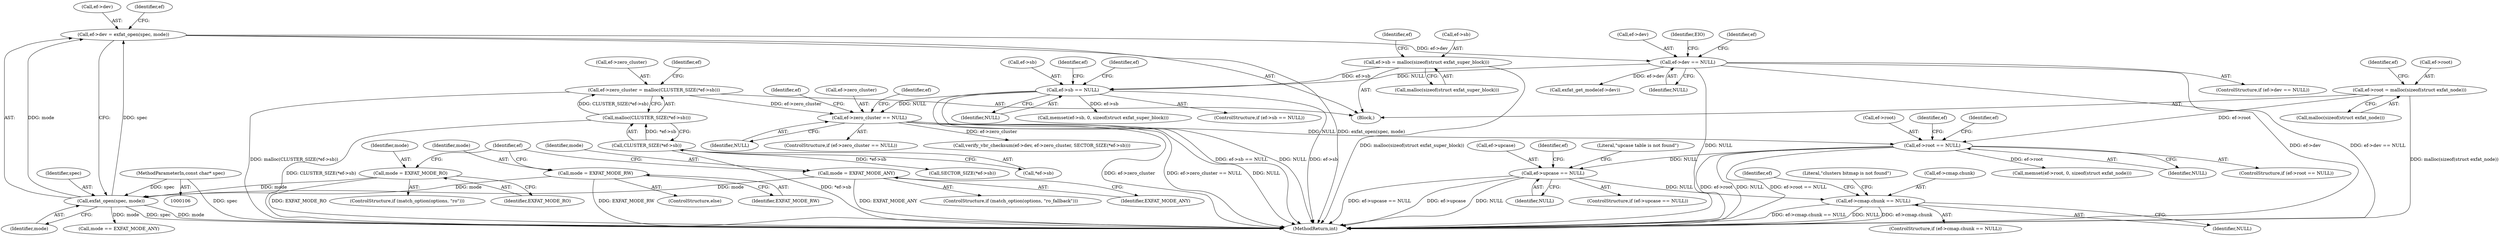 digraph "0_exfat_2e86ae5f81da11f11673d0546efb525af02b7786@pointer" {
"1000649" [label="(Call,ef->upcase == NULL)"];
"1000512" [label="(Call,ef->root == NULL)"];
"1000504" [label="(Call,ef->root = malloc(sizeof(struct exfat_node)))"];
"1000343" [label="(Call,ef->zero_cluster == NULL)"];
"1000332" [label="(Call,ef->zero_cluster = malloc(CLUSTER_SIZE(*ef->sb)))"];
"1000336" [label="(Call,malloc(CLUSTER_SIZE(*ef->sb)))"];
"1000337" [label="(Call,CLUSTER_SIZE(*ef->sb))"];
"1000189" [label="(Call,ef->sb == NULL)"];
"1000181" [label="(Call,ef->sb = malloc(sizeof(struct exfat_super_block)))"];
"1000149" [label="(Call,ef->dev == NULL)"];
"1000141" [label="(Call,ef->dev = exfat_open(spec, mode))"];
"1000145" [label="(Call,exfat_open(spec, mode))"];
"1000108" [label="(MethodParameterIn,const char* spec)"];
"1000138" [label="(Call,mode = EXFAT_MODE_RW)"];
"1000126" [label="(Call,mode = EXFAT_MODE_RO)"];
"1000134" [label="(Call,mode = EXFAT_MODE_ANY)"];
"1000659" [label="(Call,ef->cmap.chunk == NULL)"];
"1000347" [label="(Identifier,NULL)"];
"1000130" [label="(ControlStructure,if (match_option(options, \"ro_fallback\")))"];
"1000146" [label="(Identifier,spec)"];
"1000145" [label="(Call,exfat_open(spec, mode))"];
"1000508" [label="(Call,malloc(sizeof(struct exfat_node)))"];
"1000516" [label="(Identifier,NULL)"];
"1000514" [label="(Identifier,ef)"];
"1000344" [label="(Call,ef->zero_cluster)"];
"1000650" [label="(Call,ef->upcase)"];
"1000332" [label="(Call,ef->zero_cluster = malloc(CLUSTER_SIZE(*ef->sb)))"];
"1000333" [label="(Call,ef->zero_cluster)"];
"1000185" [label="(Call,malloc(sizeof(struct exfat_super_block)))"];
"1000504" [label="(Call,ef->root = malloc(sizeof(struct exfat_node)))"];
"1000142" [label="(Call,ef->dev)"];
"1000140" [label="(Identifier,EXFAT_MODE_RW)"];
"1000345" [label="(Identifier,ef)"];
"1000193" [label="(Identifier,NULL)"];
"1000665" [label="(Identifier,NULL)"];
"1000189" [label="(Call,ef->sb == NULL)"];
"1000161" [label="(Identifier,ef)"];
"1000673" [label="(Identifier,ef)"];
"1000137" [label="(ControlStructure,else)"];
"1000658" [label="(ControlStructure,if (ef->cmap.chunk == NULL))"];
"1000150" [label="(Call,ef->dev)"];
"1000705" [label="(MethodReturn,int)"];
"1000342" [label="(ControlStructure,if (ef->zero_cluster == NULL))"];
"1000122" [label="(ControlStructure,if (match_option(options, \"ro\")))"];
"1000206" [label="(Identifier,ef)"];
"1000338" [label="(Call,*ef->sb)"];
"1000668" [label="(Literal,\"clusters bitmap is not found\")"];
"1000364" [label="(Call,verify_vbr_checksum(ef->dev, ef->zero_cluster, SECTOR_SIZE(*ef->sb)))"];
"1000197" [label="(Identifier,ef)"];
"1000204" [label="(Call,memset(ef->sb, 0, sizeof(struct exfat_super_block)))"];
"1000136" [label="(Identifier,EXFAT_MODE_ANY)"];
"1000662" [label="(Identifier,ef)"];
"1000649" [label="(Call,ef->upcase == NULL)"];
"1000147" [label="(Identifier,mode)"];
"1000126" [label="(Call,mode = EXFAT_MODE_RO)"];
"1000181" [label="(Call,ef->sb = malloc(sizeof(struct exfat_super_block)))"];
"1000134" [label="(Call,mode = EXFAT_MODE_ANY)"];
"1000166" [label="(Call,mode == EXFAT_MODE_ANY)"];
"1000143" [label="(Identifier,ef)"];
"1000127" [label="(Identifier,mode)"];
"1000190" [label="(Call,ef->sb)"];
"1000660" [label="(Call,ef->cmap.chunk)"];
"1000537" [label="(Identifier,ef)"];
"1000148" [label="(ControlStructure,if (ef->dev == NULL))"];
"1000159" [label="(Call,exfat_get_mode(ef->dev))"];
"1000138" [label="(Call,mode = EXFAT_MODE_RW)"];
"1000343" [label="(Call,ef->zero_cluster == NULL)"];
"1000520" [label="(Identifier,ef)"];
"1000511" [label="(ControlStructure,if (ef->root == NULL))"];
"1000535" [label="(Call,memset(ef->root, 0, sizeof(struct exfat_node)))"];
"1000108" [label="(MethodParameterIn,const char* spec)"];
"1000656" [label="(Literal,\"upcase table is not found\")"];
"1000653" [label="(Identifier,NULL)"];
"1000512" [label="(Call,ef->root == NULL)"];
"1000135" [label="(Identifier,mode)"];
"1000659" [label="(Call,ef->cmap.chunk == NULL)"];
"1000128" [label="(Identifier,EXFAT_MODE_RO)"];
"1000188" [label="(ControlStructure,if (ef->sb == NULL))"];
"1000351" [label="(Identifier,ef)"];
"1000153" [label="(Identifier,NULL)"];
"1000191" [label="(Identifier,ef)"];
"1000337" [label="(Call,CLUSTER_SIZE(*ef->sb))"];
"1000156" [label="(Identifier,EIO)"];
"1000149" [label="(Call,ef->dev == NULL)"];
"1000648" [label="(ControlStructure,if (ef->upcase == NULL))"];
"1000110" [label="(Block,)"];
"1000151" [label="(Identifier,ef)"];
"1000141" [label="(Call,ef->dev = exfat_open(spec, mode))"];
"1000182" [label="(Call,ef->sb)"];
"1000371" [label="(Call,SECTOR_SIZE(*ef->sb))"];
"1000366" [label="(Identifier,ef)"];
"1000139" [label="(Identifier,mode)"];
"1000513" [label="(Call,ef->root)"];
"1000336" [label="(Call,malloc(CLUSTER_SIZE(*ef->sb)))"];
"1000505" [label="(Call,ef->root)"];
"1000649" -> "1000648"  [label="AST: "];
"1000649" -> "1000653"  [label="CFG: "];
"1000650" -> "1000649"  [label="AST: "];
"1000653" -> "1000649"  [label="AST: "];
"1000656" -> "1000649"  [label="CFG: "];
"1000662" -> "1000649"  [label="CFG: "];
"1000649" -> "1000705"  [label="DDG: ef->upcase"];
"1000649" -> "1000705"  [label="DDG: NULL"];
"1000649" -> "1000705"  [label="DDG: ef->upcase == NULL"];
"1000512" -> "1000649"  [label="DDG: NULL"];
"1000649" -> "1000659"  [label="DDG: NULL"];
"1000512" -> "1000511"  [label="AST: "];
"1000512" -> "1000516"  [label="CFG: "];
"1000513" -> "1000512"  [label="AST: "];
"1000516" -> "1000512"  [label="AST: "];
"1000520" -> "1000512"  [label="CFG: "];
"1000537" -> "1000512"  [label="CFG: "];
"1000512" -> "1000705"  [label="DDG: ef->root"];
"1000512" -> "1000705"  [label="DDG: NULL"];
"1000512" -> "1000705"  [label="DDG: ef->root == NULL"];
"1000504" -> "1000512"  [label="DDG: ef->root"];
"1000343" -> "1000512"  [label="DDG: NULL"];
"1000512" -> "1000535"  [label="DDG: ef->root"];
"1000504" -> "1000110"  [label="AST: "];
"1000504" -> "1000508"  [label="CFG: "];
"1000505" -> "1000504"  [label="AST: "];
"1000508" -> "1000504"  [label="AST: "];
"1000514" -> "1000504"  [label="CFG: "];
"1000504" -> "1000705"  [label="DDG: malloc(sizeof(struct exfat_node))"];
"1000343" -> "1000342"  [label="AST: "];
"1000343" -> "1000347"  [label="CFG: "];
"1000344" -> "1000343"  [label="AST: "];
"1000347" -> "1000343"  [label="AST: "];
"1000351" -> "1000343"  [label="CFG: "];
"1000366" -> "1000343"  [label="CFG: "];
"1000343" -> "1000705"  [label="DDG: ef->zero_cluster"];
"1000343" -> "1000705"  [label="DDG: ef->zero_cluster == NULL"];
"1000343" -> "1000705"  [label="DDG: NULL"];
"1000332" -> "1000343"  [label="DDG: ef->zero_cluster"];
"1000189" -> "1000343"  [label="DDG: NULL"];
"1000343" -> "1000364"  [label="DDG: ef->zero_cluster"];
"1000332" -> "1000110"  [label="AST: "];
"1000332" -> "1000336"  [label="CFG: "];
"1000333" -> "1000332"  [label="AST: "];
"1000336" -> "1000332"  [label="AST: "];
"1000345" -> "1000332"  [label="CFG: "];
"1000332" -> "1000705"  [label="DDG: malloc(CLUSTER_SIZE(*ef->sb))"];
"1000336" -> "1000332"  [label="DDG: CLUSTER_SIZE(*ef->sb)"];
"1000336" -> "1000337"  [label="CFG: "];
"1000337" -> "1000336"  [label="AST: "];
"1000336" -> "1000705"  [label="DDG: CLUSTER_SIZE(*ef->sb)"];
"1000337" -> "1000336"  [label="DDG: *ef->sb"];
"1000337" -> "1000338"  [label="CFG: "];
"1000338" -> "1000337"  [label="AST: "];
"1000337" -> "1000705"  [label="DDG: *ef->sb"];
"1000337" -> "1000371"  [label="DDG: *ef->sb"];
"1000189" -> "1000188"  [label="AST: "];
"1000189" -> "1000193"  [label="CFG: "];
"1000190" -> "1000189"  [label="AST: "];
"1000193" -> "1000189"  [label="AST: "];
"1000197" -> "1000189"  [label="CFG: "];
"1000206" -> "1000189"  [label="CFG: "];
"1000189" -> "1000705"  [label="DDG: ef->sb"];
"1000189" -> "1000705"  [label="DDG: ef->sb == NULL"];
"1000189" -> "1000705"  [label="DDG: NULL"];
"1000181" -> "1000189"  [label="DDG: ef->sb"];
"1000149" -> "1000189"  [label="DDG: NULL"];
"1000189" -> "1000204"  [label="DDG: ef->sb"];
"1000181" -> "1000110"  [label="AST: "];
"1000181" -> "1000185"  [label="CFG: "];
"1000182" -> "1000181"  [label="AST: "];
"1000185" -> "1000181"  [label="AST: "];
"1000191" -> "1000181"  [label="CFG: "];
"1000181" -> "1000705"  [label="DDG: malloc(sizeof(struct exfat_super_block))"];
"1000149" -> "1000148"  [label="AST: "];
"1000149" -> "1000153"  [label="CFG: "];
"1000150" -> "1000149"  [label="AST: "];
"1000153" -> "1000149"  [label="AST: "];
"1000156" -> "1000149"  [label="CFG: "];
"1000161" -> "1000149"  [label="CFG: "];
"1000149" -> "1000705"  [label="DDG: ef->dev == NULL"];
"1000149" -> "1000705"  [label="DDG: NULL"];
"1000149" -> "1000705"  [label="DDG: ef->dev"];
"1000141" -> "1000149"  [label="DDG: ef->dev"];
"1000149" -> "1000159"  [label="DDG: ef->dev"];
"1000141" -> "1000110"  [label="AST: "];
"1000141" -> "1000145"  [label="CFG: "];
"1000142" -> "1000141"  [label="AST: "];
"1000145" -> "1000141"  [label="AST: "];
"1000151" -> "1000141"  [label="CFG: "];
"1000141" -> "1000705"  [label="DDG: exfat_open(spec, mode)"];
"1000145" -> "1000141"  [label="DDG: spec"];
"1000145" -> "1000141"  [label="DDG: mode"];
"1000145" -> "1000147"  [label="CFG: "];
"1000146" -> "1000145"  [label="AST: "];
"1000147" -> "1000145"  [label="AST: "];
"1000145" -> "1000705"  [label="DDG: spec"];
"1000145" -> "1000705"  [label="DDG: mode"];
"1000108" -> "1000145"  [label="DDG: spec"];
"1000138" -> "1000145"  [label="DDG: mode"];
"1000126" -> "1000145"  [label="DDG: mode"];
"1000134" -> "1000145"  [label="DDG: mode"];
"1000145" -> "1000166"  [label="DDG: mode"];
"1000108" -> "1000106"  [label="AST: "];
"1000108" -> "1000705"  [label="DDG: spec"];
"1000138" -> "1000137"  [label="AST: "];
"1000138" -> "1000140"  [label="CFG: "];
"1000139" -> "1000138"  [label="AST: "];
"1000140" -> "1000138"  [label="AST: "];
"1000143" -> "1000138"  [label="CFG: "];
"1000138" -> "1000705"  [label="DDG: EXFAT_MODE_RW"];
"1000126" -> "1000122"  [label="AST: "];
"1000126" -> "1000128"  [label="CFG: "];
"1000127" -> "1000126"  [label="AST: "];
"1000128" -> "1000126"  [label="AST: "];
"1000143" -> "1000126"  [label="CFG: "];
"1000126" -> "1000705"  [label="DDG: EXFAT_MODE_RO"];
"1000134" -> "1000130"  [label="AST: "];
"1000134" -> "1000136"  [label="CFG: "];
"1000135" -> "1000134"  [label="AST: "];
"1000136" -> "1000134"  [label="AST: "];
"1000143" -> "1000134"  [label="CFG: "];
"1000134" -> "1000705"  [label="DDG: EXFAT_MODE_ANY"];
"1000659" -> "1000658"  [label="AST: "];
"1000659" -> "1000665"  [label="CFG: "];
"1000660" -> "1000659"  [label="AST: "];
"1000665" -> "1000659"  [label="AST: "];
"1000668" -> "1000659"  [label="CFG: "];
"1000673" -> "1000659"  [label="CFG: "];
"1000659" -> "1000705"  [label="DDG: ef->cmap.chunk"];
"1000659" -> "1000705"  [label="DDG: ef->cmap.chunk == NULL"];
"1000659" -> "1000705"  [label="DDG: NULL"];
}
